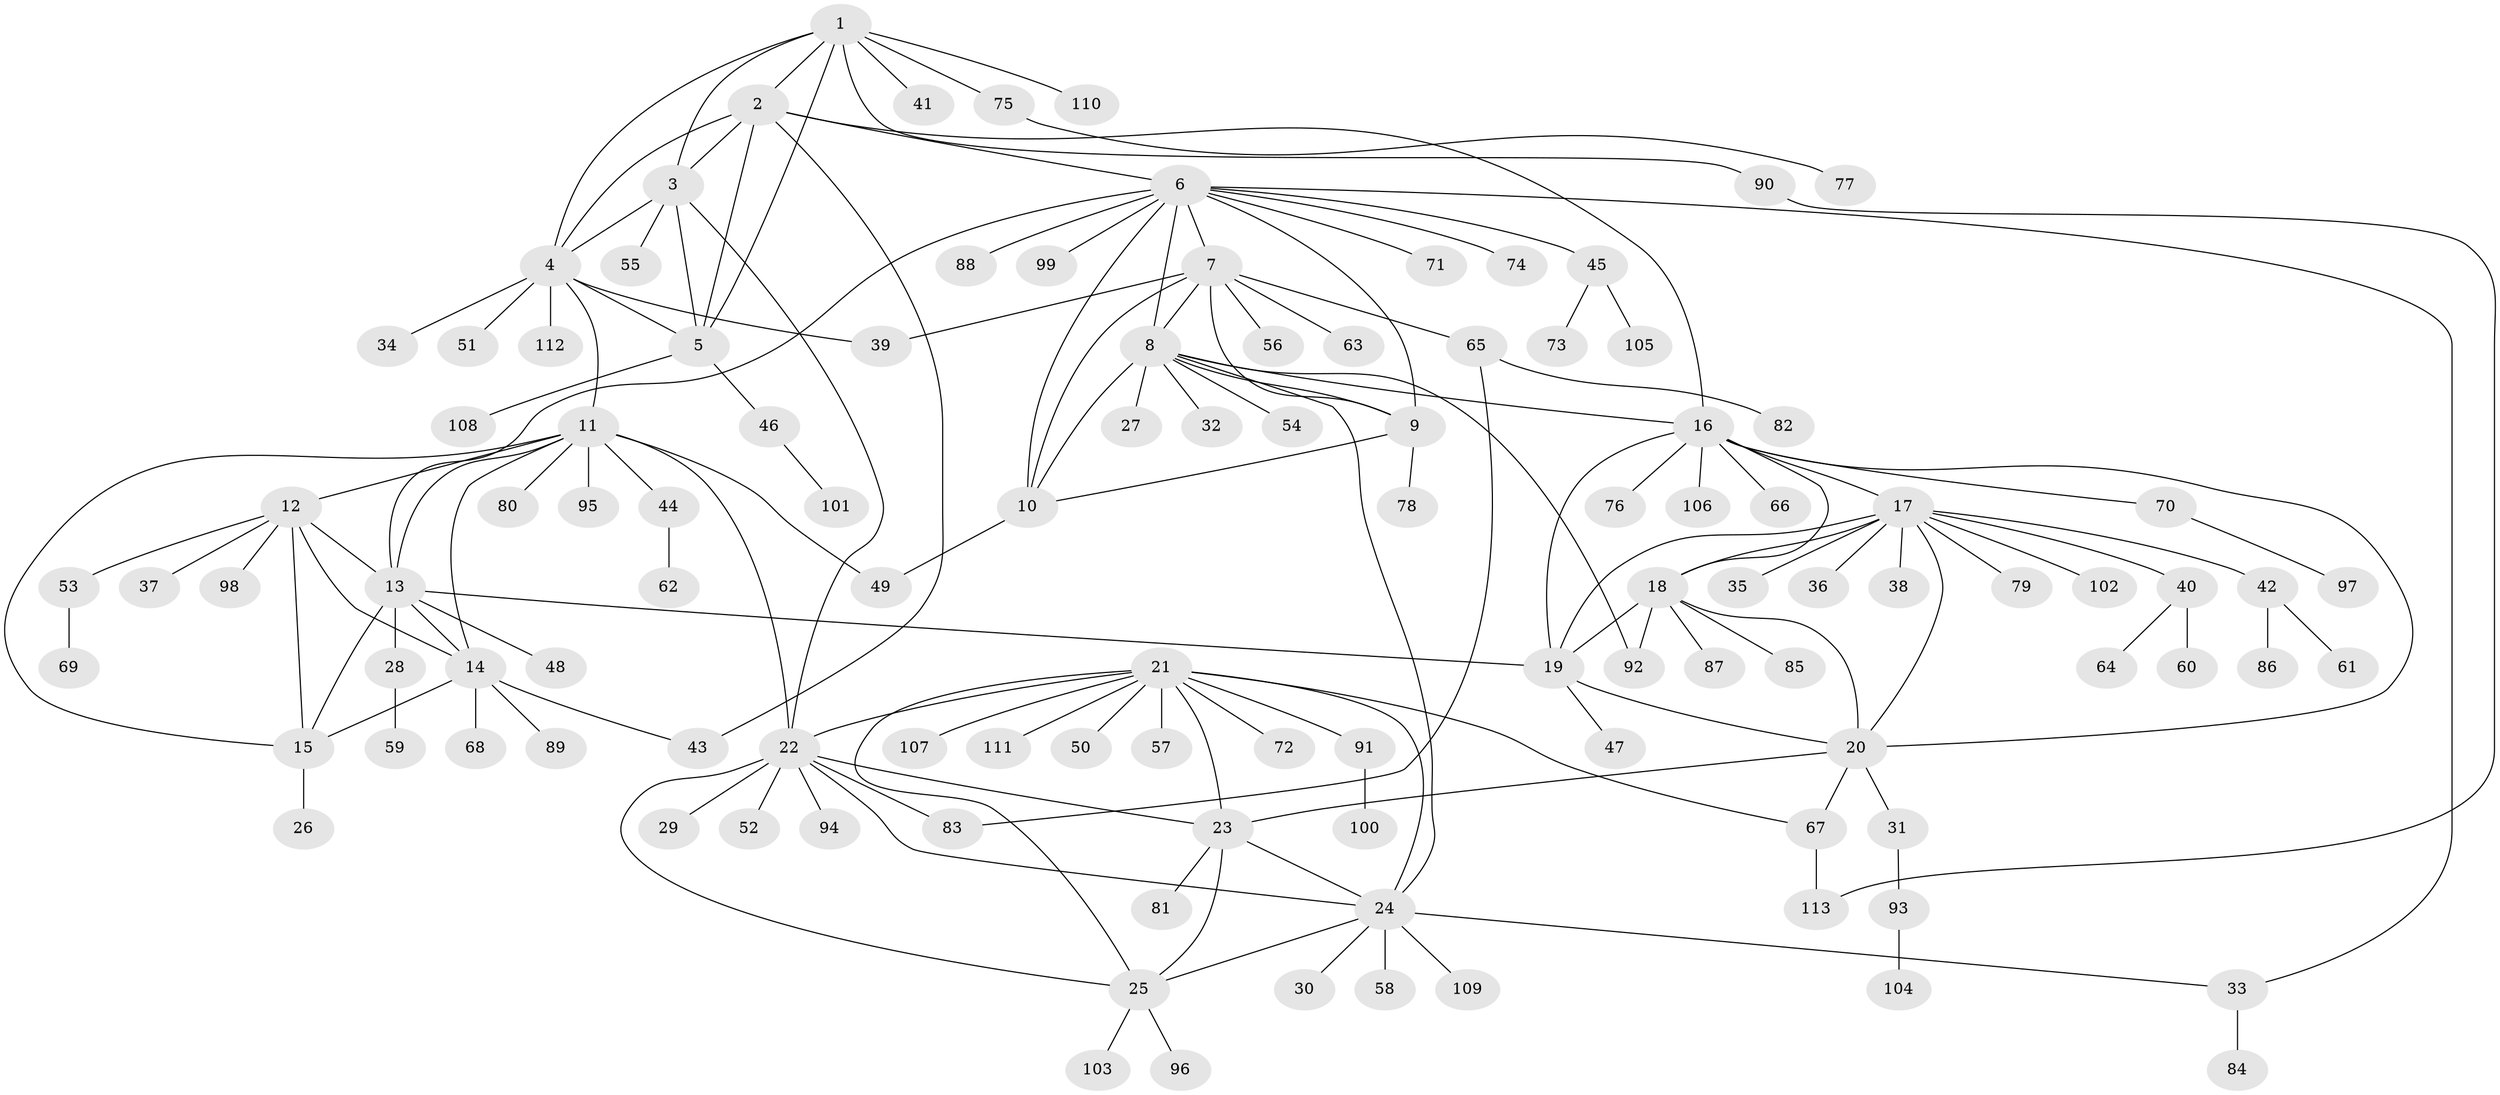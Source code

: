 // Generated by graph-tools (version 1.1) at 2025/50/03/09/25 03:50:40]
// undirected, 113 vertices, 156 edges
graph export_dot {
graph [start="1"]
  node [color=gray90,style=filled];
  1;
  2;
  3;
  4;
  5;
  6;
  7;
  8;
  9;
  10;
  11;
  12;
  13;
  14;
  15;
  16;
  17;
  18;
  19;
  20;
  21;
  22;
  23;
  24;
  25;
  26;
  27;
  28;
  29;
  30;
  31;
  32;
  33;
  34;
  35;
  36;
  37;
  38;
  39;
  40;
  41;
  42;
  43;
  44;
  45;
  46;
  47;
  48;
  49;
  50;
  51;
  52;
  53;
  54;
  55;
  56;
  57;
  58;
  59;
  60;
  61;
  62;
  63;
  64;
  65;
  66;
  67;
  68;
  69;
  70;
  71;
  72;
  73;
  74;
  75;
  76;
  77;
  78;
  79;
  80;
  81;
  82;
  83;
  84;
  85;
  86;
  87;
  88;
  89;
  90;
  91;
  92;
  93;
  94;
  95;
  96;
  97;
  98;
  99;
  100;
  101;
  102;
  103;
  104;
  105;
  106;
  107;
  108;
  109;
  110;
  111;
  112;
  113;
  1 -- 2;
  1 -- 3;
  1 -- 4;
  1 -- 5;
  1 -- 41;
  1 -- 75;
  1 -- 90;
  1 -- 110;
  2 -- 3;
  2 -- 4;
  2 -- 5;
  2 -- 6;
  2 -- 16;
  2 -- 43;
  3 -- 4;
  3 -- 5;
  3 -- 22;
  3 -- 55;
  4 -- 5;
  4 -- 11;
  4 -- 34;
  4 -- 39;
  4 -- 51;
  4 -- 112;
  5 -- 46;
  5 -- 108;
  6 -- 7;
  6 -- 8;
  6 -- 9;
  6 -- 10;
  6 -- 13;
  6 -- 33;
  6 -- 45;
  6 -- 71;
  6 -- 74;
  6 -- 88;
  6 -- 99;
  7 -- 8;
  7 -- 9;
  7 -- 10;
  7 -- 39;
  7 -- 56;
  7 -- 63;
  7 -- 65;
  8 -- 9;
  8 -- 10;
  8 -- 16;
  8 -- 24;
  8 -- 27;
  8 -- 32;
  8 -- 54;
  8 -- 92;
  9 -- 10;
  9 -- 78;
  10 -- 49;
  11 -- 12;
  11 -- 13;
  11 -- 14;
  11 -- 15;
  11 -- 22;
  11 -- 44;
  11 -- 49;
  11 -- 80;
  11 -- 95;
  12 -- 13;
  12 -- 14;
  12 -- 15;
  12 -- 37;
  12 -- 53;
  12 -- 98;
  13 -- 14;
  13 -- 15;
  13 -- 19;
  13 -- 28;
  13 -- 48;
  14 -- 15;
  14 -- 43;
  14 -- 68;
  14 -- 89;
  15 -- 26;
  16 -- 17;
  16 -- 18;
  16 -- 19;
  16 -- 20;
  16 -- 66;
  16 -- 70;
  16 -- 76;
  16 -- 106;
  17 -- 18;
  17 -- 19;
  17 -- 20;
  17 -- 35;
  17 -- 36;
  17 -- 38;
  17 -- 40;
  17 -- 42;
  17 -- 79;
  17 -- 102;
  18 -- 19;
  18 -- 20;
  18 -- 85;
  18 -- 87;
  18 -- 92;
  19 -- 20;
  19 -- 47;
  20 -- 23;
  20 -- 31;
  20 -- 67;
  21 -- 22;
  21 -- 23;
  21 -- 24;
  21 -- 25;
  21 -- 50;
  21 -- 57;
  21 -- 67;
  21 -- 72;
  21 -- 91;
  21 -- 107;
  21 -- 111;
  22 -- 23;
  22 -- 24;
  22 -- 25;
  22 -- 29;
  22 -- 52;
  22 -- 83;
  22 -- 94;
  23 -- 24;
  23 -- 25;
  23 -- 81;
  24 -- 25;
  24 -- 30;
  24 -- 33;
  24 -- 58;
  24 -- 109;
  25 -- 96;
  25 -- 103;
  28 -- 59;
  31 -- 93;
  33 -- 84;
  40 -- 60;
  40 -- 64;
  42 -- 61;
  42 -- 86;
  44 -- 62;
  45 -- 73;
  45 -- 105;
  46 -- 101;
  53 -- 69;
  65 -- 82;
  65 -- 83;
  67 -- 113;
  70 -- 97;
  75 -- 77;
  90 -- 113;
  91 -- 100;
  93 -- 104;
}
